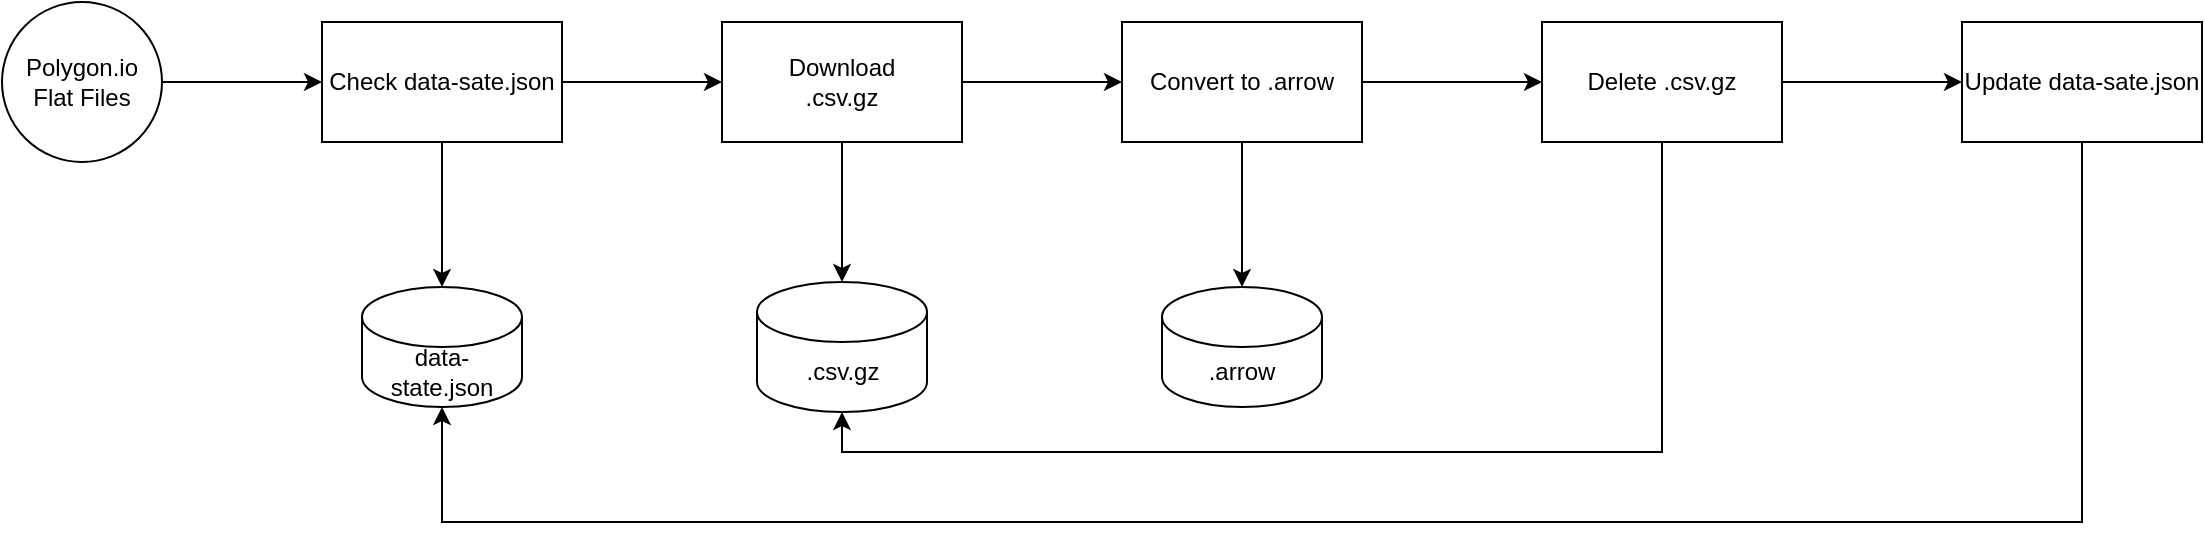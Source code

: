 <mxfile version="24.7.16">
  <diagram name="Page-1" id="_Wn-mgjXsQgP5nf4Prmj">
    <mxGraphModel dx="2282" dy="1823" grid="1" gridSize="10" guides="1" tooltips="1" connect="1" arrows="1" fold="1" page="1" pageScale="1" pageWidth="850" pageHeight="1100" math="0" shadow="0">
      <root>
        <mxCell id="0" />
        <mxCell id="1" parent="0" />
        <mxCell id="Wnv17UuATDxq_czJeIxD-17" value="" style="edgeStyle=orthogonalEdgeStyle;rounded=0;orthogonalLoop=1;jettySize=auto;html=1;" edge="1" parent="1" source="Wnv17UuATDxq_czJeIxD-2" target="Wnv17UuATDxq_czJeIxD-4">
          <mxGeometry relative="1" as="geometry" />
        </mxCell>
        <mxCell id="Wnv17UuATDxq_czJeIxD-18" value="" style="edgeStyle=orthogonalEdgeStyle;rounded=0;orthogonalLoop=1;jettySize=auto;html=1;" edge="1" parent="1" source="Wnv17UuATDxq_czJeIxD-2" target="Wnv17UuATDxq_czJeIxD-7">
          <mxGeometry relative="1" as="geometry" />
        </mxCell>
        <mxCell id="Wnv17UuATDxq_czJeIxD-2" value="Download&lt;div&gt;.csv.gz&lt;/div&gt;" style="rounded=0;whiteSpace=wrap;html=1;" vertex="1" parent="1">
          <mxGeometry x="200" y="50" width="120" height="60" as="geometry" />
        </mxCell>
        <mxCell id="Wnv17UuATDxq_czJeIxD-25" value="" style="edgeStyle=orthogonalEdgeStyle;rounded=0;orthogonalLoop=1;jettySize=auto;html=1;" edge="1" parent="1" source="Wnv17UuATDxq_czJeIxD-3" target="Wnv17UuATDxq_czJeIxD-24">
          <mxGeometry relative="1" as="geometry" />
        </mxCell>
        <mxCell id="Wnv17UuATDxq_czJeIxD-3" value="Polygon.io&lt;div&gt;Flat Files&lt;/div&gt;" style="ellipse;whiteSpace=wrap;html=1;aspect=fixed;" vertex="1" parent="1">
          <mxGeometry x="-160" y="40" width="80" height="80" as="geometry" />
        </mxCell>
        <mxCell id="Wnv17UuATDxq_czJeIxD-4" value=".csv.gz" style="shape=cylinder3;whiteSpace=wrap;html=1;boundedLbl=1;backgroundOutline=1;size=15;" vertex="1" parent="1">
          <mxGeometry x="217.5" y="180" width="85" height="65" as="geometry" />
        </mxCell>
        <mxCell id="Wnv17UuATDxq_czJeIxD-19" value="" style="edgeStyle=orthogonalEdgeStyle;rounded=0;orthogonalLoop=1;jettySize=auto;html=1;" edge="1" parent="1" source="Wnv17UuATDxq_czJeIxD-7" target="Wnv17UuATDxq_czJeIxD-8">
          <mxGeometry relative="1" as="geometry" />
        </mxCell>
        <mxCell id="Wnv17UuATDxq_czJeIxD-20" value="" style="edgeStyle=orthogonalEdgeStyle;rounded=0;orthogonalLoop=1;jettySize=auto;html=1;" edge="1" parent="1" source="Wnv17UuATDxq_czJeIxD-7" target="Wnv17UuATDxq_czJeIxD-11">
          <mxGeometry relative="1" as="geometry" />
        </mxCell>
        <mxCell id="Wnv17UuATDxq_czJeIxD-7" value="Convert to .arrow" style="rounded=0;whiteSpace=wrap;html=1;" vertex="1" parent="1">
          <mxGeometry x="400" y="50" width="120" height="60" as="geometry" />
        </mxCell>
        <mxCell id="Wnv17UuATDxq_czJeIxD-8" value=".arrow" style="shape=cylinder3;whiteSpace=wrap;html=1;boundedLbl=1;backgroundOutline=1;size=15;" vertex="1" parent="1">
          <mxGeometry x="420" y="182.5" width="80" height="60" as="geometry" />
        </mxCell>
        <mxCell id="Wnv17UuATDxq_czJeIxD-23" value="" style="edgeStyle=orthogonalEdgeStyle;rounded=0;orthogonalLoop=1;jettySize=auto;html=1;" edge="1" parent="1" source="Wnv17UuATDxq_czJeIxD-11" target="Wnv17UuATDxq_czJeIxD-14">
          <mxGeometry relative="1" as="geometry" />
        </mxCell>
        <mxCell id="Wnv17UuATDxq_czJeIxD-11" value="Delete .csv.gz" style="rounded=0;whiteSpace=wrap;html=1;" vertex="1" parent="1">
          <mxGeometry x="610" y="50" width="120" height="60" as="geometry" />
        </mxCell>
        <mxCell id="Wnv17UuATDxq_czJeIxD-22" value="" style="edgeStyle=orthogonalEdgeStyle;rounded=0;orthogonalLoop=1;jettySize=auto;html=1;" edge="1" parent="1" source="Wnv17UuATDxq_czJeIxD-14" target="Wnv17UuATDxq_czJeIxD-16">
          <mxGeometry relative="1" as="geometry">
            <Array as="points">
              <mxPoint x="880" y="300" />
              <mxPoint x="60" y="300" />
            </Array>
          </mxGeometry>
        </mxCell>
        <mxCell id="Wnv17UuATDxq_czJeIxD-14" value="Update data-sate.json" style="rounded=0;whiteSpace=wrap;html=1;" vertex="1" parent="1">
          <mxGeometry x="820" y="50" width="120" height="60" as="geometry" />
        </mxCell>
        <mxCell id="Wnv17UuATDxq_czJeIxD-16" value="data-state.json" style="shape=cylinder3;whiteSpace=wrap;html=1;boundedLbl=1;backgroundOutline=1;size=15;" vertex="1" parent="1">
          <mxGeometry x="20" y="182.5" width="80" height="60" as="geometry" />
        </mxCell>
        <mxCell id="Wnv17UuATDxq_czJeIxD-21" style="edgeStyle=orthogonalEdgeStyle;rounded=0;orthogonalLoop=1;jettySize=auto;html=1;entryX=0.5;entryY=1;entryDx=0;entryDy=0;entryPerimeter=0;exitX=0.5;exitY=1;exitDx=0;exitDy=0;" edge="1" parent="1" source="Wnv17UuATDxq_czJeIxD-11" target="Wnv17UuATDxq_czJeIxD-4">
          <mxGeometry relative="1" as="geometry">
            <Array as="points">
              <mxPoint x="670" y="265" />
              <mxPoint x="260" y="265" />
            </Array>
          </mxGeometry>
        </mxCell>
        <mxCell id="Wnv17UuATDxq_czJeIxD-26" value="" style="edgeStyle=orthogonalEdgeStyle;rounded=0;orthogonalLoop=1;jettySize=auto;html=1;" edge="1" parent="1" source="Wnv17UuATDxq_czJeIxD-24" target="Wnv17UuATDxq_czJeIxD-2">
          <mxGeometry relative="1" as="geometry" />
        </mxCell>
        <mxCell id="Wnv17UuATDxq_czJeIxD-27" value="" style="edgeStyle=orthogonalEdgeStyle;rounded=0;orthogonalLoop=1;jettySize=auto;html=1;" edge="1" parent="1" source="Wnv17UuATDxq_czJeIxD-24" target="Wnv17UuATDxq_czJeIxD-16">
          <mxGeometry relative="1" as="geometry" />
        </mxCell>
        <mxCell id="Wnv17UuATDxq_czJeIxD-24" value="Check data-sate.json" style="rounded=0;whiteSpace=wrap;html=1;" vertex="1" parent="1">
          <mxGeometry y="50" width="120" height="60" as="geometry" />
        </mxCell>
      </root>
    </mxGraphModel>
  </diagram>
</mxfile>
